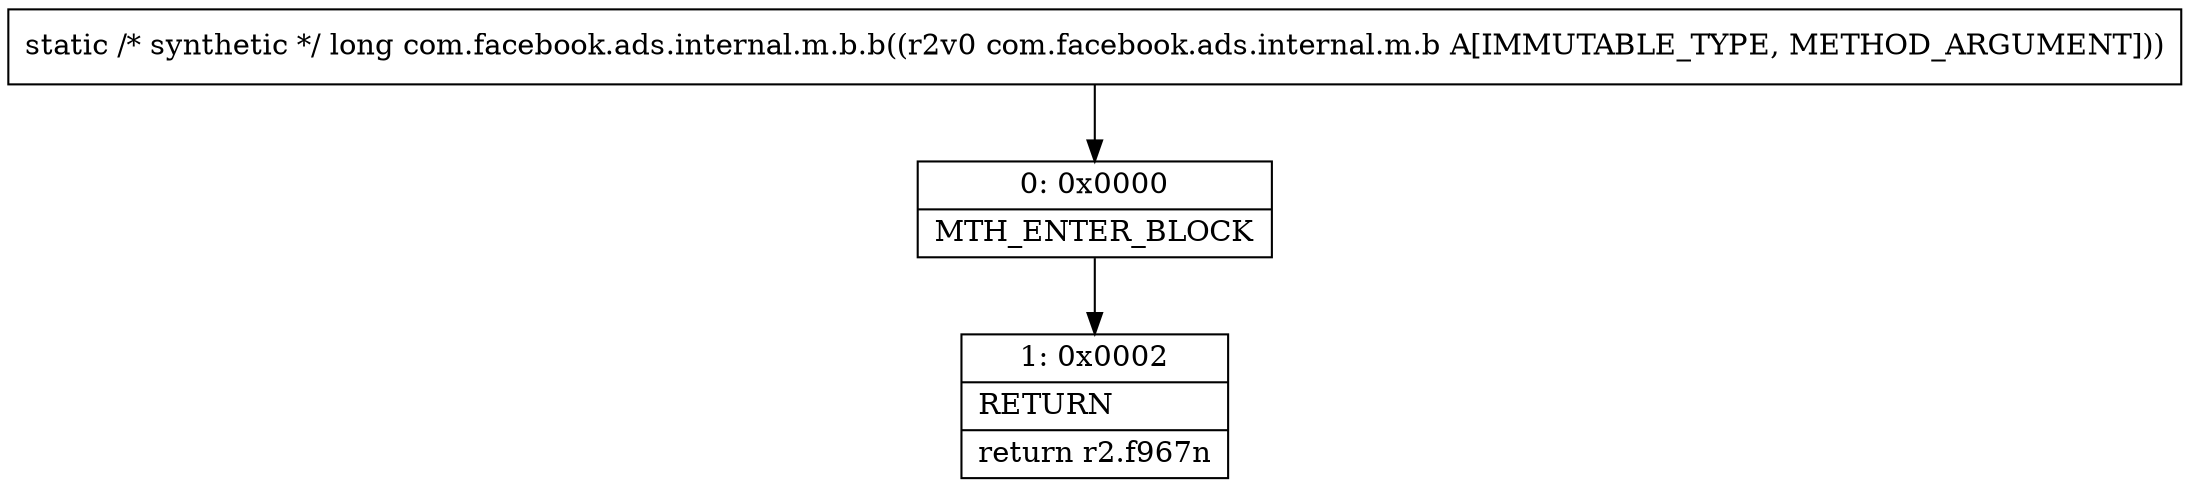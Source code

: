 digraph "CFG forcom.facebook.ads.internal.m.b.b(Lcom\/facebook\/ads\/internal\/m\/b;)J" {
Node_0 [shape=record,label="{0\:\ 0x0000|MTH_ENTER_BLOCK\l}"];
Node_1 [shape=record,label="{1\:\ 0x0002|RETURN\l|return r2.f967n\l}"];
MethodNode[shape=record,label="{static \/* synthetic *\/ long com.facebook.ads.internal.m.b.b((r2v0 com.facebook.ads.internal.m.b A[IMMUTABLE_TYPE, METHOD_ARGUMENT])) }"];
MethodNode -> Node_0;
Node_0 -> Node_1;
}

